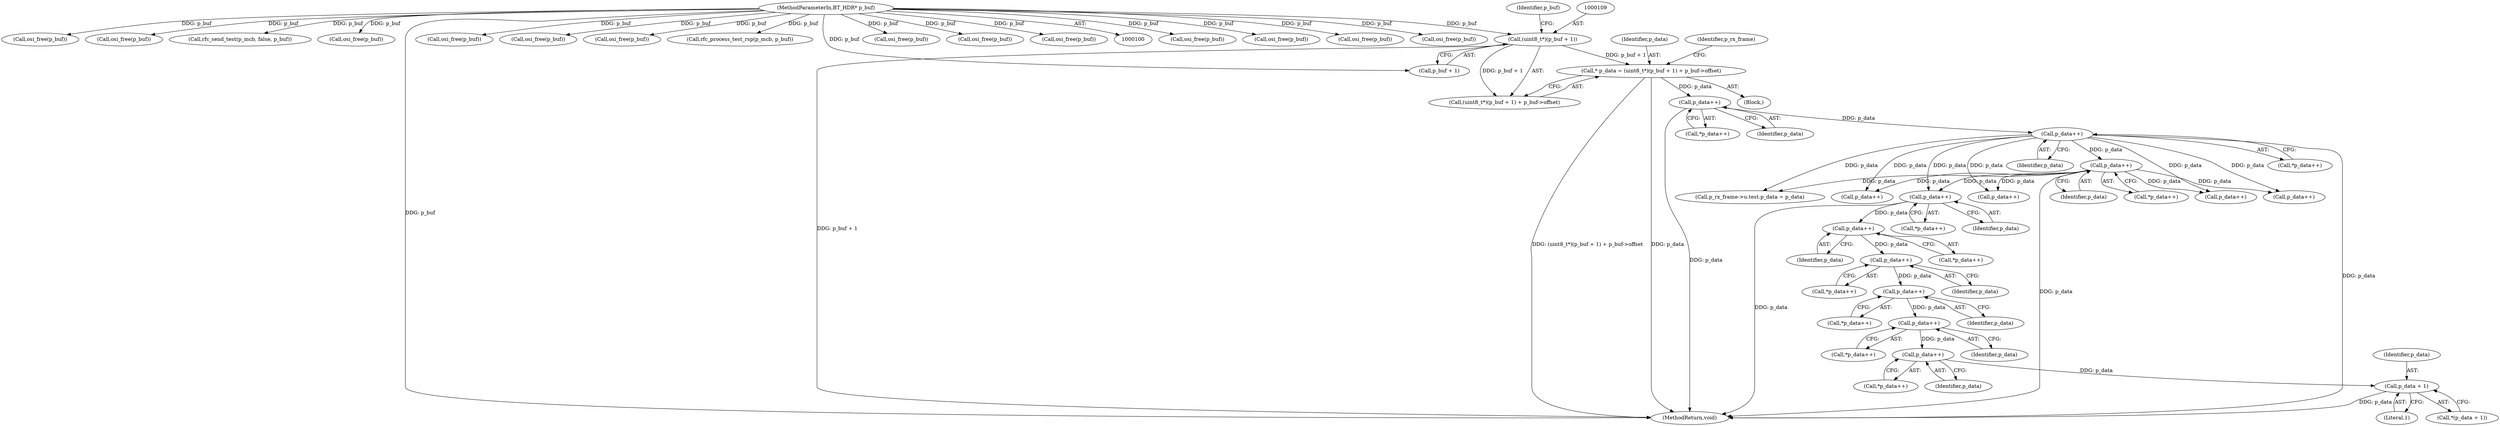 digraph "0_Android_92a7bf8c44a236607c146240f3c0adc1ae01fedf@pointer" {
"1000759" [label="(Call,p_data++)"];
"1000258" [label="(Call,p_data++)"];
"1000230" [label="(Call,p_data++)"];
"1000174" [label="(Call,p_data++)"];
"1000105" [label="(Call,* p_data = (uint8_t*)(p_buf + 1) + p_buf->offset)"];
"1000108" [label="(Call,(uint8_t*)(p_buf + 1))"];
"1000102" [label="(MethodParameterIn,BT_HDR* p_buf)"];
"1000813" [label="(Call,p_data++)"];
"1000868" [label="(Call,p_data++)"];
"1000882" [label="(Call,p_data++)"];
"1000894" [label="(Call,p_data++)"];
"1000905" [label="(Call,p_data++)"];
"1000921" [label="(Call,p_data + 1)"];
"1000920" [label="(Call,*(p_data + 1))"];
"1000173" [label="(Call,*p_data++)"];
"1000904" [label="(Call,*p_data++)"];
"1000668" [label="(Call,osi_free(p_buf))"];
"1000105" [label="(Call,* p_data = (uint8_t*)(p_buf + 1) + p_buf->offset)"];
"1000882" [label="(Call,p_data++)"];
"1000102" [label="(MethodParameterIn,BT_HDR* p_buf)"];
"1000230" [label="(Call,p_data++)"];
"1000231" [label="(Identifier,p_data)"];
"1000923" [label="(Literal,1)"];
"1000524" [label="(Call,osi_free(p_buf))"];
"1000720" [label="(Call,p_data++)"];
"1000966" [label="(Call,p_data++)"];
"1000324" [label="(Call,p_data++)"];
"1000229" [label="(Call,*p_data++)"];
"1000869" [label="(Identifier,p_data)"];
"1000867" [label="(Call,*p_data++)"];
"1000883" [label="(Identifier,p_data)"];
"1000922" [label="(Identifier,p_data)"];
"1000467" [label="(Call,osi_free(p_buf))"];
"1000868" [label="(Call,p_data++)"];
"1000108" [label="(Call,(uint8_t*)(p_buf + 1))"];
"1000282" [label="(Call,osi_free(p_buf))"];
"1000895" [label="(Identifier,p_data)"];
"1000251" [label="(Call,osi_free(p_buf))"];
"1000210" [label="(Call,osi_free(p_buf))"];
"1000118" [label="(Identifier,p_rx_frame)"];
"1000813" [label="(Call,p_data++)"];
"1000174" [label="(Call,p_data++)"];
"1000509" [label="(Call,rfc_send_test(p_mcb, false, p_buf))"];
"1000921" [label="(Call,p_data + 1)"];
"1000926" [label="(Call,osi_free(p_buf))"];
"1000812" [label="(Call,*p_data++)"];
"1000258" [label="(Call,p_data++)"];
"1000894" [label="(Call,p_data++)"];
"1000906" [label="(Identifier,p_data)"];
"1000759" [label="(Call,p_data++)"];
"1000758" [label="(Call,*p_data++)"];
"1000103" [label="(Block,)"];
"1001015" [label="(MethodReturn,void)"];
"1000893" [label="(Call,*p_data++)"];
"1000479" [label="(Call,p_rx_frame->u.test.p_data = p_data)"];
"1000259" [label="(Identifier,p_data)"];
"1001002" [label="(Call,osi_free(p_buf))"];
"1000107" [label="(Call,(uint8_t*)(p_buf + 1) + p_buf->offset)"];
"1000147" [label="(Call,osi_free(p_buf))"];
"1000905" [label="(Call,p_data++)"];
"1000814" [label="(Identifier,p_data)"];
"1000536" [label="(Call,osi_free(p_buf))"];
"1000881" [label="(Call,*p_data++)"];
"1000582" [label="(Call,p_data++)"];
"1000514" [label="(Call,rfc_process_test_rsp(p_mcb, p_buf))"];
"1000760" [label="(Identifier,p_data)"];
"1000106" [label="(Identifier,p_data)"];
"1000110" [label="(Call,p_buf + 1)"];
"1000114" [label="(Identifier,p_buf)"];
"1000559" [label="(Call,osi_free(p_buf))"];
"1000723" [label="(Call,osi_free(p_buf))"];
"1000257" [label="(Call,*p_data++)"];
"1000175" [label="(Identifier,p_data)"];
"1001009" [label="(Call,osi_free(p_buf))"];
"1000759" -> "1000758"  [label="AST: "];
"1000759" -> "1000760"  [label="CFG: "];
"1000760" -> "1000759"  [label="AST: "];
"1000758" -> "1000759"  [label="CFG: "];
"1000759" -> "1001015"  [label="DDG: p_data"];
"1000258" -> "1000759"  [label="DDG: p_data"];
"1000230" -> "1000759"  [label="DDG: p_data"];
"1000759" -> "1000813"  [label="DDG: p_data"];
"1000258" -> "1000257"  [label="AST: "];
"1000258" -> "1000259"  [label="CFG: "];
"1000259" -> "1000258"  [label="AST: "];
"1000257" -> "1000258"  [label="CFG: "];
"1000258" -> "1001015"  [label="DDG: p_data"];
"1000230" -> "1000258"  [label="DDG: p_data"];
"1000258" -> "1000324"  [label="DDG: p_data"];
"1000258" -> "1000479"  [label="DDG: p_data"];
"1000258" -> "1000582"  [label="DDG: p_data"];
"1000258" -> "1000720"  [label="DDG: p_data"];
"1000258" -> "1000966"  [label="DDG: p_data"];
"1000230" -> "1000229"  [label="AST: "];
"1000230" -> "1000231"  [label="CFG: "];
"1000231" -> "1000230"  [label="AST: "];
"1000229" -> "1000230"  [label="CFG: "];
"1000230" -> "1001015"  [label="DDG: p_data"];
"1000174" -> "1000230"  [label="DDG: p_data"];
"1000230" -> "1000324"  [label="DDG: p_data"];
"1000230" -> "1000479"  [label="DDG: p_data"];
"1000230" -> "1000582"  [label="DDG: p_data"];
"1000230" -> "1000720"  [label="DDG: p_data"];
"1000230" -> "1000966"  [label="DDG: p_data"];
"1000174" -> "1000173"  [label="AST: "];
"1000174" -> "1000175"  [label="CFG: "];
"1000175" -> "1000174"  [label="AST: "];
"1000173" -> "1000174"  [label="CFG: "];
"1000174" -> "1001015"  [label="DDG: p_data"];
"1000105" -> "1000174"  [label="DDG: p_data"];
"1000105" -> "1000103"  [label="AST: "];
"1000105" -> "1000107"  [label="CFG: "];
"1000106" -> "1000105"  [label="AST: "];
"1000107" -> "1000105"  [label="AST: "];
"1000118" -> "1000105"  [label="CFG: "];
"1000105" -> "1001015"  [label="DDG: (uint8_t*)(p_buf + 1) + p_buf->offset"];
"1000105" -> "1001015"  [label="DDG: p_data"];
"1000108" -> "1000105"  [label="DDG: p_buf + 1"];
"1000108" -> "1000107"  [label="AST: "];
"1000108" -> "1000110"  [label="CFG: "];
"1000109" -> "1000108"  [label="AST: "];
"1000110" -> "1000108"  [label="AST: "];
"1000114" -> "1000108"  [label="CFG: "];
"1000108" -> "1001015"  [label="DDG: p_buf + 1"];
"1000108" -> "1000107"  [label="DDG: p_buf + 1"];
"1000102" -> "1000108"  [label="DDG: p_buf"];
"1000102" -> "1000100"  [label="AST: "];
"1000102" -> "1001015"  [label="DDG: p_buf"];
"1000102" -> "1000110"  [label="DDG: p_buf"];
"1000102" -> "1000147"  [label="DDG: p_buf"];
"1000102" -> "1000210"  [label="DDG: p_buf"];
"1000102" -> "1000251"  [label="DDG: p_buf"];
"1000102" -> "1000282"  [label="DDG: p_buf"];
"1000102" -> "1000467"  [label="DDG: p_buf"];
"1000102" -> "1000509"  [label="DDG: p_buf"];
"1000102" -> "1000514"  [label="DDG: p_buf"];
"1000102" -> "1000524"  [label="DDG: p_buf"];
"1000102" -> "1000536"  [label="DDG: p_buf"];
"1000102" -> "1000559"  [label="DDG: p_buf"];
"1000102" -> "1000668"  [label="DDG: p_buf"];
"1000102" -> "1000723"  [label="DDG: p_buf"];
"1000102" -> "1000926"  [label="DDG: p_buf"];
"1000102" -> "1001002"  [label="DDG: p_buf"];
"1000102" -> "1001009"  [label="DDG: p_buf"];
"1000813" -> "1000812"  [label="AST: "];
"1000813" -> "1000814"  [label="CFG: "];
"1000814" -> "1000813"  [label="AST: "];
"1000812" -> "1000813"  [label="CFG: "];
"1000813" -> "1000868"  [label="DDG: p_data"];
"1000868" -> "1000867"  [label="AST: "];
"1000868" -> "1000869"  [label="CFG: "];
"1000869" -> "1000868"  [label="AST: "];
"1000867" -> "1000868"  [label="CFG: "];
"1000868" -> "1000882"  [label="DDG: p_data"];
"1000882" -> "1000881"  [label="AST: "];
"1000882" -> "1000883"  [label="CFG: "];
"1000883" -> "1000882"  [label="AST: "];
"1000881" -> "1000882"  [label="CFG: "];
"1000882" -> "1000894"  [label="DDG: p_data"];
"1000894" -> "1000893"  [label="AST: "];
"1000894" -> "1000895"  [label="CFG: "];
"1000895" -> "1000894"  [label="AST: "];
"1000893" -> "1000894"  [label="CFG: "];
"1000894" -> "1000905"  [label="DDG: p_data"];
"1000905" -> "1000904"  [label="AST: "];
"1000905" -> "1000906"  [label="CFG: "];
"1000906" -> "1000905"  [label="AST: "];
"1000904" -> "1000905"  [label="CFG: "];
"1000905" -> "1000921"  [label="DDG: p_data"];
"1000921" -> "1000920"  [label="AST: "];
"1000921" -> "1000923"  [label="CFG: "];
"1000922" -> "1000921"  [label="AST: "];
"1000923" -> "1000921"  [label="AST: "];
"1000920" -> "1000921"  [label="CFG: "];
"1000921" -> "1001015"  [label="DDG: p_data"];
}
